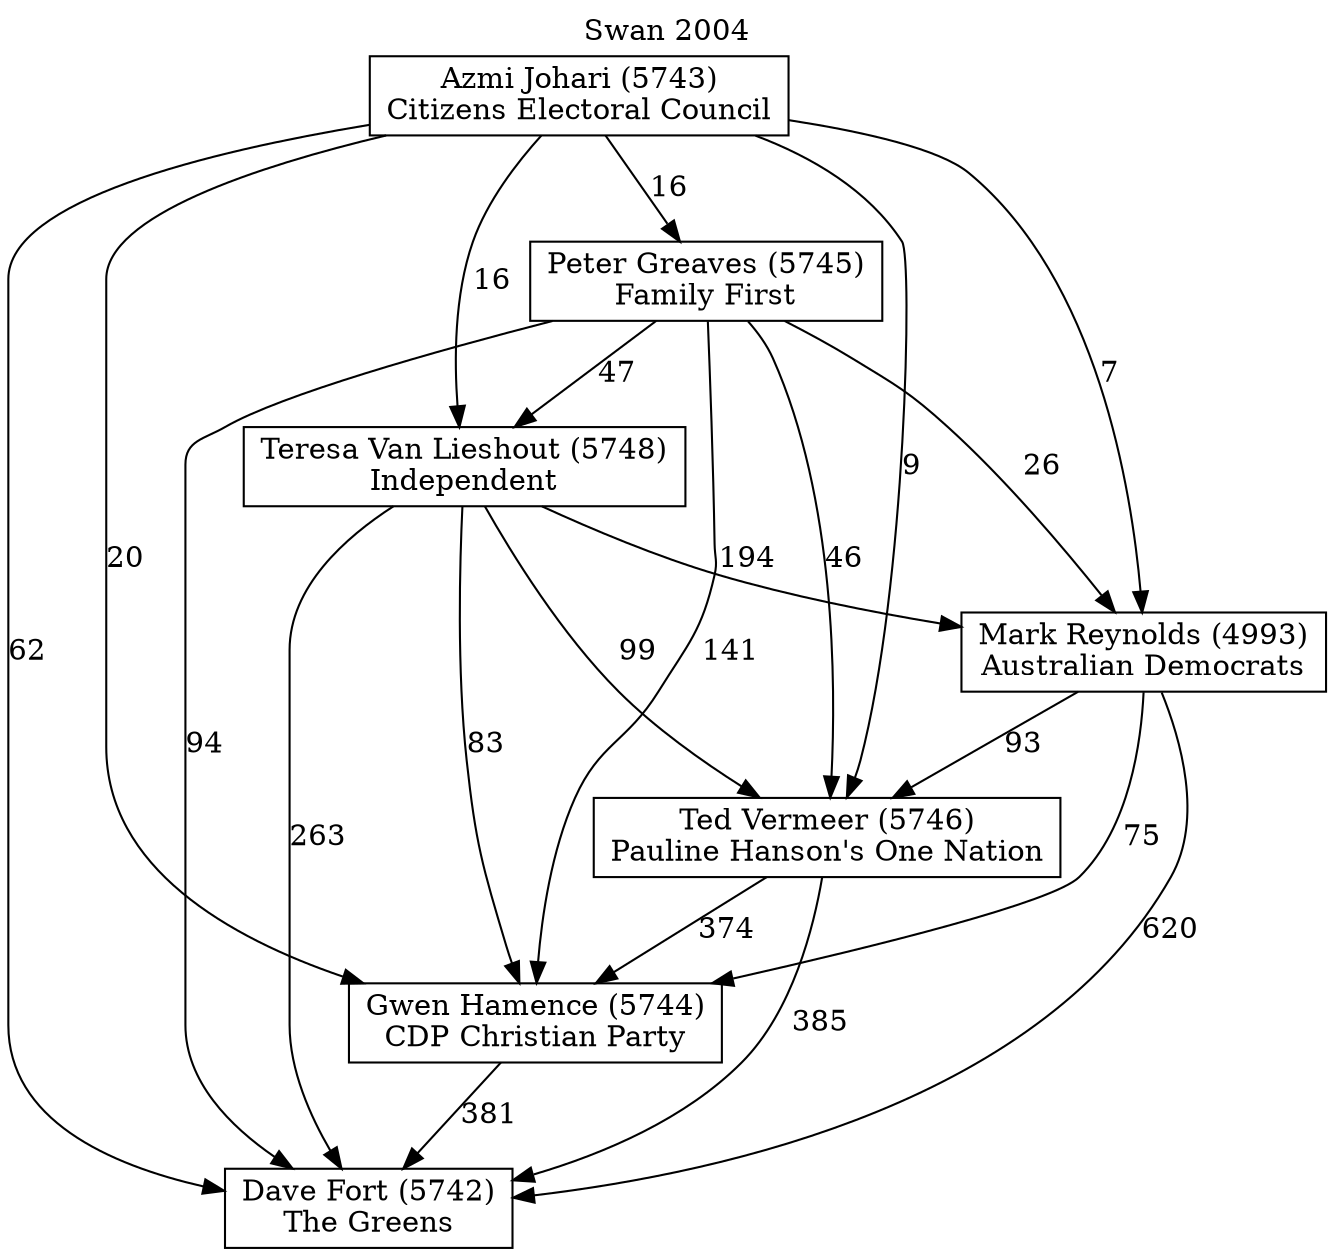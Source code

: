// House preference flow
digraph "Dave Fort (5742)_Swan_2004" {
	graph [label="Swan 2004" labelloc=t mclimit=10]
	node [shape=box]
	"Dave Fort (5742)" [label="Dave Fort (5742)
The Greens"]
	"Gwen Hamence (5744)" [label="Gwen Hamence (5744)
CDP Christian Party"]
	"Ted Vermeer (5746)" [label="Ted Vermeer (5746)
Pauline Hanson's One Nation"]
	"Mark Reynolds (4993)" [label="Mark Reynolds (4993)
Australian Democrats"]
	"Teresa Van Lieshout (5748)" [label="Teresa Van Lieshout (5748)
Independent"]
	"Peter Greaves (5745)" [label="Peter Greaves (5745)
Family First"]
	"Azmi Johari (5743)" [label="Azmi Johari (5743)
Citizens Electoral Council"]
	"Dave Fort (5742)" [label="Dave Fort (5742)
The Greens"]
	"Ted Vermeer (5746)" [label="Ted Vermeer (5746)
Pauline Hanson's One Nation"]
	"Mark Reynolds (4993)" [label="Mark Reynolds (4993)
Australian Democrats"]
	"Teresa Van Lieshout (5748)" [label="Teresa Van Lieshout (5748)
Independent"]
	"Peter Greaves (5745)" [label="Peter Greaves (5745)
Family First"]
	"Azmi Johari (5743)" [label="Azmi Johari (5743)
Citizens Electoral Council"]
	"Dave Fort (5742)" [label="Dave Fort (5742)
The Greens"]
	"Mark Reynolds (4993)" [label="Mark Reynolds (4993)
Australian Democrats"]
	"Teresa Van Lieshout (5748)" [label="Teresa Van Lieshout (5748)
Independent"]
	"Peter Greaves (5745)" [label="Peter Greaves (5745)
Family First"]
	"Azmi Johari (5743)" [label="Azmi Johari (5743)
Citizens Electoral Council"]
	"Dave Fort (5742)" [label="Dave Fort (5742)
The Greens"]
	"Teresa Van Lieshout (5748)" [label="Teresa Van Lieshout (5748)
Independent"]
	"Peter Greaves (5745)" [label="Peter Greaves (5745)
Family First"]
	"Azmi Johari (5743)" [label="Azmi Johari (5743)
Citizens Electoral Council"]
	"Dave Fort (5742)" [label="Dave Fort (5742)
The Greens"]
	"Peter Greaves (5745)" [label="Peter Greaves (5745)
Family First"]
	"Azmi Johari (5743)" [label="Azmi Johari (5743)
Citizens Electoral Council"]
	"Dave Fort (5742)" [label="Dave Fort (5742)
The Greens"]
	"Azmi Johari (5743)" [label="Azmi Johari (5743)
Citizens Electoral Council"]
	"Azmi Johari (5743)" [label="Azmi Johari (5743)
Citizens Electoral Council"]
	"Peter Greaves (5745)" [label="Peter Greaves (5745)
Family First"]
	"Azmi Johari (5743)" [label="Azmi Johari (5743)
Citizens Electoral Council"]
	"Azmi Johari (5743)" [label="Azmi Johari (5743)
Citizens Electoral Council"]
	"Teresa Van Lieshout (5748)" [label="Teresa Van Lieshout (5748)
Independent"]
	"Peter Greaves (5745)" [label="Peter Greaves (5745)
Family First"]
	"Azmi Johari (5743)" [label="Azmi Johari (5743)
Citizens Electoral Council"]
	"Teresa Van Lieshout (5748)" [label="Teresa Van Lieshout (5748)
Independent"]
	"Azmi Johari (5743)" [label="Azmi Johari (5743)
Citizens Electoral Council"]
	"Azmi Johari (5743)" [label="Azmi Johari (5743)
Citizens Electoral Council"]
	"Peter Greaves (5745)" [label="Peter Greaves (5745)
Family First"]
	"Azmi Johari (5743)" [label="Azmi Johari (5743)
Citizens Electoral Council"]
	"Azmi Johari (5743)" [label="Azmi Johari (5743)
Citizens Electoral Council"]
	"Mark Reynolds (4993)" [label="Mark Reynolds (4993)
Australian Democrats"]
	"Teresa Van Lieshout (5748)" [label="Teresa Van Lieshout (5748)
Independent"]
	"Peter Greaves (5745)" [label="Peter Greaves (5745)
Family First"]
	"Azmi Johari (5743)" [label="Azmi Johari (5743)
Citizens Electoral Council"]
	"Mark Reynolds (4993)" [label="Mark Reynolds (4993)
Australian Democrats"]
	"Peter Greaves (5745)" [label="Peter Greaves (5745)
Family First"]
	"Azmi Johari (5743)" [label="Azmi Johari (5743)
Citizens Electoral Council"]
	"Mark Reynolds (4993)" [label="Mark Reynolds (4993)
Australian Democrats"]
	"Azmi Johari (5743)" [label="Azmi Johari (5743)
Citizens Electoral Council"]
	"Azmi Johari (5743)" [label="Azmi Johari (5743)
Citizens Electoral Council"]
	"Peter Greaves (5745)" [label="Peter Greaves (5745)
Family First"]
	"Azmi Johari (5743)" [label="Azmi Johari (5743)
Citizens Electoral Council"]
	"Azmi Johari (5743)" [label="Azmi Johari (5743)
Citizens Electoral Council"]
	"Teresa Van Lieshout (5748)" [label="Teresa Van Lieshout (5748)
Independent"]
	"Peter Greaves (5745)" [label="Peter Greaves (5745)
Family First"]
	"Azmi Johari (5743)" [label="Azmi Johari (5743)
Citizens Electoral Council"]
	"Teresa Van Lieshout (5748)" [label="Teresa Van Lieshout (5748)
Independent"]
	"Azmi Johari (5743)" [label="Azmi Johari (5743)
Citizens Electoral Council"]
	"Azmi Johari (5743)" [label="Azmi Johari (5743)
Citizens Electoral Council"]
	"Peter Greaves (5745)" [label="Peter Greaves (5745)
Family First"]
	"Azmi Johari (5743)" [label="Azmi Johari (5743)
Citizens Electoral Council"]
	"Azmi Johari (5743)" [label="Azmi Johari (5743)
Citizens Electoral Council"]
	"Ted Vermeer (5746)" [label="Ted Vermeer (5746)
Pauline Hanson's One Nation"]
	"Mark Reynolds (4993)" [label="Mark Reynolds (4993)
Australian Democrats"]
	"Teresa Van Lieshout (5748)" [label="Teresa Van Lieshout (5748)
Independent"]
	"Peter Greaves (5745)" [label="Peter Greaves (5745)
Family First"]
	"Azmi Johari (5743)" [label="Azmi Johari (5743)
Citizens Electoral Council"]
	"Ted Vermeer (5746)" [label="Ted Vermeer (5746)
Pauline Hanson's One Nation"]
	"Teresa Van Lieshout (5748)" [label="Teresa Van Lieshout (5748)
Independent"]
	"Peter Greaves (5745)" [label="Peter Greaves (5745)
Family First"]
	"Azmi Johari (5743)" [label="Azmi Johari (5743)
Citizens Electoral Council"]
	"Ted Vermeer (5746)" [label="Ted Vermeer (5746)
Pauline Hanson's One Nation"]
	"Peter Greaves (5745)" [label="Peter Greaves (5745)
Family First"]
	"Azmi Johari (5743)" [label="Azmi Johari (5743)
Citizens Electoral Council"]
	"Ted Vermeer (5746)" [label="Ted Vermeer (5746)
Pauline Hanson's One Nation"]
	"Azmi Johari (5743)" [label="Azmi Johari (5743)
Citizens Electoral Council"]
	"Azmi Johari (5743)" [label="Azmi Johari (5743)
Citizens Electoral Council"]
	"Peter Greaves (5745)" [label="Peter Greaves (5745)
Family First"]
	"Azmi Johari (5743)" [label="Azmi Johari (5743)
Citizens Electoral Council"]
	"Azmi Johari (5743)" [label="Azmi Johari (5743)
Citizens Electoral Council"]
	"Teresa Van Lieshout (5748)" [label="Teresa Van Lieshout (5748)
Independent"]
	"Peter Greaves (5745)" [label="Peter Greaves (5745)
Family First"]
	"Azmi Johari (5743)" [label="Azmi Johari (5743)
Citizens Electoral Council"]
	"Teresa Van Lieshout (5748)" [label="Teresa Van Lieshout (5748)
Independent"]
	"Azmi Johari (5743)" [label="Azmi Johari (5743)
Citizens Electoral Council"]
	"Azmi Johari (5743)" [label="Azmi Johari (5743)
Citizens Electoral Council"]
	"Peter Greaves (5745)" [label="Peter Greaves (5745)
Family First"]
	"Azmi Johari (5743)" [label="Azmi Johari (5743)
Citizens Electoral Council"]
	"Azmi Johari (5743)" [label="Azmi Johari (5743)
Citizens Electoral Council"]
	"Mark Reynolds (4993)" [label="Mark Reynolds (4993)
Australian Democrats"]
	"Teresa Van Lieshout (5748)" [label="Teresa Van Lieshout (5748)
Independent"]
	"Peter Greaves (5745)" [label="Peter Greaves (5745)
Family First"]
	"Azmi Johari (5743)" [label="Azmi Johari (5743)
Citizens Electoral Council"]
	"Mark Reynolds (4993)" [label="Mark Reynolds (4993)
Australian Democrats"]
	"Peter Greaves (5745)" [label="Peter Greaves (5745)
Family First"]
	"Azmi Johari (5743)" [label="Azmi Johari (5743)
Citizens Electoral Council"]
	"Mark Reynolds (4993)" [label="Mark Reynolds (4993)
Australian Democrats"]
	"Azmi Johari (5743)" [label="Azmi Johari (5743)
Citizens Electoral Council"]
	"Azmi Johari (5743)" [label="Azmi Johari (5743)
Citizens Electoral Council"]
	"Peter Greaves (5745)" [label="Peter Greaves (5745)
Family First"]
	"Azmi Johari (5743)" [label="Azmi Johari (5743)
Citizens Electoral Council"]
	"Azmi Johari (5743)" [label="Azmi Johari (5743)
Citizens Electoral Council"]
	"Teresa Van Lieshout (5748)" [label="Teresa Van Lieshout (5748)
Independent"]
	"Peter Greaves (5745)" [label="Peter Greaves (5745)
Family First"]
	"Azmi Johari (5743)" [label="Azmi Johari (5743)
Citizens Electoral Council"]
	"Teresa Van Lieshout (5748)" [label="Teresa Van Lieshout (5748)
Independent"]
	"Azmi Johari (5743)" [label="Azmi Johari (5743)
Citizens Electoral Council"]
	"Azmi Johari (5743)" [label="Azmi Johari (5743)
Citizens Electoral Council"]
	"Peter Greaves (5745)" [label="Peter Greaves (5745)
Family First"]
	"Azmi Johari (5743)" [label="Azmi Johari (5743)
Citizens Electoral Council"]
	"Azmi Johari (5743)" [label="Azmi Johari (5743)
Citizens Electoral Council"]
	"Gwen Hamence (5744)" [label="Gwen Hamence (5744)
CDP Christian Party"]
	"Ted Vermeer (5746)" [label="Ted Vermeer (5746)
Pauline Hanson's One Nation"]
	"Mark Reynolds (4993)" [label="Mark Reynolds (4993)
Australian Democrats"]
	"Teresa Van Lieshout (5748)" [label="Teresa Van Lieshout (5748)
Independent"]
	"Peter Greaves (5745)" [label="Peter Greaves (5745)
Family First"]
	"Azmi Johari (5743)" [label="Azmi Johari (5743)
Citizens Electoral Council"]
	"Gwen Hamence (5744)" [label="Gwen Hamence (5744)
CDP Christian Party"]
	"Mark Reynolds (4993)" [label="Mark Reynolds (4993)
Australian Democrats"]
	"Teresa Van Lieshout (5748)" [label="Teresa Van Lieshout (5748)
Independent"]
	"Peter Greaves (5745)" [label="Peter Greaves (5745)
Family First"]
	"Azmi Johari (5743)" [label="Azmi Johari (5743)
Citizens Electoral Council"]
	"Gwen Hamence (5744)" [label="Gwen Hamence (5744)
CDP Christian Party"]
	"Teresa Van Lieshout (5748)" [label="Teresa Van Lieshout (5748)
Independent"]
	"Peter Greaves (5745)" [label="Peter Greaves (5745)
Family First"]
	"Azmi Johari (5743)" [label="Azmi Johari (5743)
Citizens Electoral Council"]
	"Gwen Hamence (5744)" [label="Gwen Hamence (5744)
CDP Christian Party"]
	"Peter Greaves (5745)" [label="Peter Greaves (5745)
Family First"]
	"Azmi Johari (5743)" [label="Azmi Johari (5743)
Citizens Electoral Council"]
	"Gwen Hamence (5744)" [label="Gwen Hamence (5744)
CDP Christian Party"]
	"Azmi Johari (5743)" [label="Azmi Johari (5743)
Citizens Electoral Council"]
	"Azmi Johari (5743)" [label="Azmi Johari (5743)
Citizens Electoral Council"]
	"Peter Greaves (5745)" [label="Peter Greaves (5745)
Family First"]
	"Azmi Johari (5743)" [label="Azmi Johari (5743)
Citizens Electoral Council"]
	"Azmi Johari (5743)" [label="Azmi Johari (5743)
Citizens Electoral Council"]
	"Teresa Van Lieshout (5748)" [label="Teresa Van Lieshout (5748)
Independent"]
	"Peter Greaves (5745)" [label="Peter Greaves (5745)
Family First"]
	"Azmi Johari (5743)" [label="Azmi Johari (5743)
Citizens Electoral Council"]
	"Teresa Van Lieshout (5748)" [label="Teresa Van Lieshout (5748)
Independent"]
	"Azmi Johari (5743)" [label="Azmi Johari (5743)
Citizens Electoral Council"]
	"Azmi Johari (5743)" [label="Azmi Johari (5743)
Citizens Electoral Council"]
	"Peter Greaves (5745)" [label="Peter Greaves (5745)
Family First"]
	"Azmi Johari (5743)" [label="Azmi Johari (5743)
Citizens Electoral Council"]
	"Azmi Johari (5743)" [label="Azmi Johari (5743)
Citizens Electoral Council"]
	"Mark Reynolds (4993)" [label="Mark Reynolds (4993)
Australian Democrats"]
	"Teresa Van Lieshout (5748)" [label="Teresa Van Lieshout (5748)
Independent"]
	"Peter Greaves (5745)" [label="Peter Greaves (5745)
Family First"]
	"Azmi Johari (5743)" [label="Azmi Johari (5743)
Citizens Electoral Council"]
	"Mark Reynolds (4993)" [label="Mark Reynolds (4993)
Australian Democrats"]
	"Peter Greaves (5745)" [label="Peter Greaves (5745)
Family First"]
	"Azmi Johari (5743)" [label="Azmi Johari (5743)
Citizens Electoral Council"]
	"Mark Reynolds (4993)" [label="Mark Reynolds (4993)
Australian Democrats"]
	"Azmi Johari (5743)" [label="Azmi Johari (5743)
Citizens Electoral Council"]
	"Azmi Johari (5743)" [label="Azmi Johari (5743)
Citizens Electoral Council"]
	"Peter Greaves (5745)" [label="Peter Greaves (5745)
Family First"]
	"Azmi Johari (5743)" [label="Azmi Johari (5743)
Citizens Electoral Council"]
	"Azmi Johari (5743)" [label="Azmi Johari (5743)
Citizens Electoral Council"]
	"Teresa Van Lieshout (5748)" [label="Teresa Van Lieshout (5748)
Independent"]
	"Peter Greaves (5745)" [label="Peter Greaves (5745)
Family First"]
	"Azmi Johari (5743)" [label="Azmi Johari (5743)
Citizens Electoral Council"]
	"Teresa Van Lieshout (5748)" [label="Teresa Van Lieshout (5748)
Independent"]
	"Azmi Johari (5743)" [label="Azmi Johari (5743)
Citizens Electoral Council"]
	"Azmi Johari (5743)" [label="Azmi Johari (5743)
Citizens Electoral Council"]
	"Peter Greaves (5745)" [label="Peter Greaves (5745)
Family First"]
	"Azmi Johari (5743)" [label="Azmi Johari (5743)
Citizens Electoral Council"]
	"Azmi Johari (5743)" [label="Azmi Johari (5743)
Citizens Electoral Council"]
	"Ted Vermeer (5746)" [label="Ted Vermeer (5746)
Pauline Hanson's One Nation"]
	"Mark Reynolds (4993)" [label="Mark Reynolds (4993)
Australian Democrats"]
	"Teresa Van Lieshout (5748)" [label="Teresa Van Lieshout (5748)
Independent"]
	"Peter Greaves (5745)" [label="Peter Greaves (5745)
Family First"]
	"Azmi Johari (5743)" [label="Azmi Johari (5743)
Citizens Electoral Council"]
	"Ted Vermeer (5746)" [label="Ted Vermeer (5746)
Pauline Hanson's One Nation"]
	"Teresa Van Lieshout (5748)" [label="Teresa Van Lieshout (5748)
Independent"]
	"Peter Greaves (5745)" [label="Peter Greaves (5745)
Family First"]
	"Azmi Johari (5743)" [label="Azmi Johari (5743)
Citizens Electoral Council"]
	"Ted Vermeer (5746)" [label="Ted Vermeer (5746)
Pauline Hanson's One Nation"]
	"Peter Greaves (5745)" [label="Peter Greaves (5745)
Family First"]
	"Azmi Johari (5743)" [label="Azmi Johari (5743)
Citizens Electoral Council"]
	"Ted Vermeer (5746)" [label="Ted Vermeer (5746)
Pauline Hanson's One Nation"]
	"Azmi Johari (5743)" [label="Azmi Johari (5743)
Citizens Electoral Council"]
	"Azmi Johari (5743)" [label="Azmi Johari (5743)
Citizens Electoral Council"]
	"Peter Greaves (5745)" [label="Peter Greaves (5745)
Family First"]
	"Azmi Johari (5743)" [label="Azmi Johari (5743)
Citizens Electoral Council"]
	"Azmi Johari (5743)" [label="Azmi Johari (5743)
Citizens Electoral Council"]
	"Teresa Van Lieshout (5748)" [label="Teresa Van Lieshout (5748)
Independent"]
	"Peter Greaves (5745)" [label="Peter Greaves (5745)
Family First"]
	"Azmi Johari (5743)" [label="Azmi Johari (5743)
Citizens Electoral Council"]
	"Teresa Van Lieshout (5748)" [label="Teresa Van Lieshout (5748)
Independent"]
	"Azmi Johari (5743)" [label="Azmi Johari (5743)
Citizens Electoral Council"]
	"Azmi Johari (5743)" [label="Azmi Johari (5743)
Citizens Electoral Council"]
	"Peter Greaves (5745)" [label="Peter Greaves (5745)
Family First"]
	"Azmi Johari (5743)" [label="Azmi Johari (5743)
Citizens Electoral Council"]
	"Azmi Johari (5743)" [label="Azmi Johari (5743)
Citizens Electoral Council"]
	"Mark Reynolds (4993)" [label="Mark Reynolds (4993)
Australian Democrats"]
	"Teresa Van Lieshout (5748)" [label="Teresa Van Lieshout (5748)
Independent"]
	"Peter Greaves (5745)" [label="Peter Greaves (5745)
Family First"]
	"Azmi Johari (5743)" [label="Azmi Johari (5743)
Citizens Electoral Council"]
	"Mark Reynolds (4993)" [label="Mark Reynolds (4993)
Australian Democrats"]
	"Peter Greaves (5745)" [label="Peter Greaves (5745)
Family First"]
	"Azmi Johari (5743)" [label="Azmi Johari (5743)
Citizens Electoral Council"]
	"Mark Reynolds (4993)" [label="Mark Reynolds (4993)
Australian Democrats"]
	"Azmi Johari (5743)" [label="Azmi Johari (5743)
Citizens Electoral Council"]
	"Azmi Johari (5743)" [label="Azmi Johari (5743)
Citizens Electoral Council"]
	"Peter Greaves (5745)" [label="Peter Greaves (5745)
Family First"]
	"Azmi Johari (5743)" [label="Azmi Johari (5743)
Citizens Electoral Council"]
	"Azmi Johari (5743)" [label="Azmi Johari (5743)
Citizens Electoral Council"]
	"Teresa Van Lieshout (5748)" [label="Teresa Van Lieshout (5748)
Independent"]
	"Peter Greaves (5745)" [label="Peter Greaves (5745)
Family First"]
	"Azmi Johari (5743)" [label="Azmi Johari (5743)
Citizens Electoral Council"]
	"Teresa Van Lieshout (5748)" [label="Teresa Van Lieshout (5748)
Independent"]
	"Azmi Johari (5743)" [label="Azmi Johari (5743)
Citizens Electoral Council"]
	"Azmi Johari (5743)" [label="Azmi Johari (5743)
Citizens Electoral Council"]
	"Peter Greaves (5745)" [label="Peter Greaves (5745)
Family First"]
	"Azmi Johari (5743)" [label="Azmi Johari (5743)
Citizens Electoral Council"]
	"Azmi Johari (5743)" [label="Azmi Johari (5743)
Citizens Electoral Council"]
	"Gwen Hamence (5744)" -> "Dave Fort (5742)" [label=381]
	"Ted Vermeer (5746)" -> "Gwen Hamence (5744)" [label=374]
	"Mark Reynolds (4993)" -> "Ted Vermeer (5746)" [label=93]
	"Teresa Van Lieshout (5748)" -> "Mark Reynolds (4993)" [label=194]
	"Peter Greaves (5745)" -> "Teresa Van Lieshout (5748)" [label=47]
	"Azmi Johari (5743)" -> "Peter Greaves (5745)" [label=16]
	"Ted Vermeer (5746)" -> "Dave Fort (5742)" [label=385]
	"Mark Reynolds (4993)" -> "Dave Fort (5742)" [label=620]
	"Teresa Van Lieshout (5748)" -> "Dave Fort (5742)" [label=263]
	"Peter Greaves (5745)" -> "Dave Fort (5742)" [label=94]
	"Azmi Johari (5743)" -> "Dave Fort (5742)" [label=62]
	"Azmi Johari (5743)" -> "Teresa Van Lieshout (5748)" [label=16]
	"Peter Greaves (5745)" -> "Mark Reynolds (4993)" [label=26]
	"Azmi Johari (5743)" -> "Mark Reynolds (4993)" [label=7]
	"Teresa Van Lieshout (5748)" -> "Ted Vermeer (5746)" [label=99]
	"Peter Greaves (5745)" -> "Ted Vermeer (5746)" [label=46]
	"Azmi Johari (5743)" -> "Ted Vermeer (5746)" [label=9]
	"Mark Reynolds (4993)" -> "Gwen Hamence (5744)" [label=75]
	"Teresa Van Lieshout (5748)" -> "Gwen Hamence (5744)" [label=83]
	"Peter Greaves (5745)" -> "Gwen Hamence (5744)" [label=141]
	"Azmi Johari (5743)" -> "Gwen Hamence (5744)" [label=20]
}
